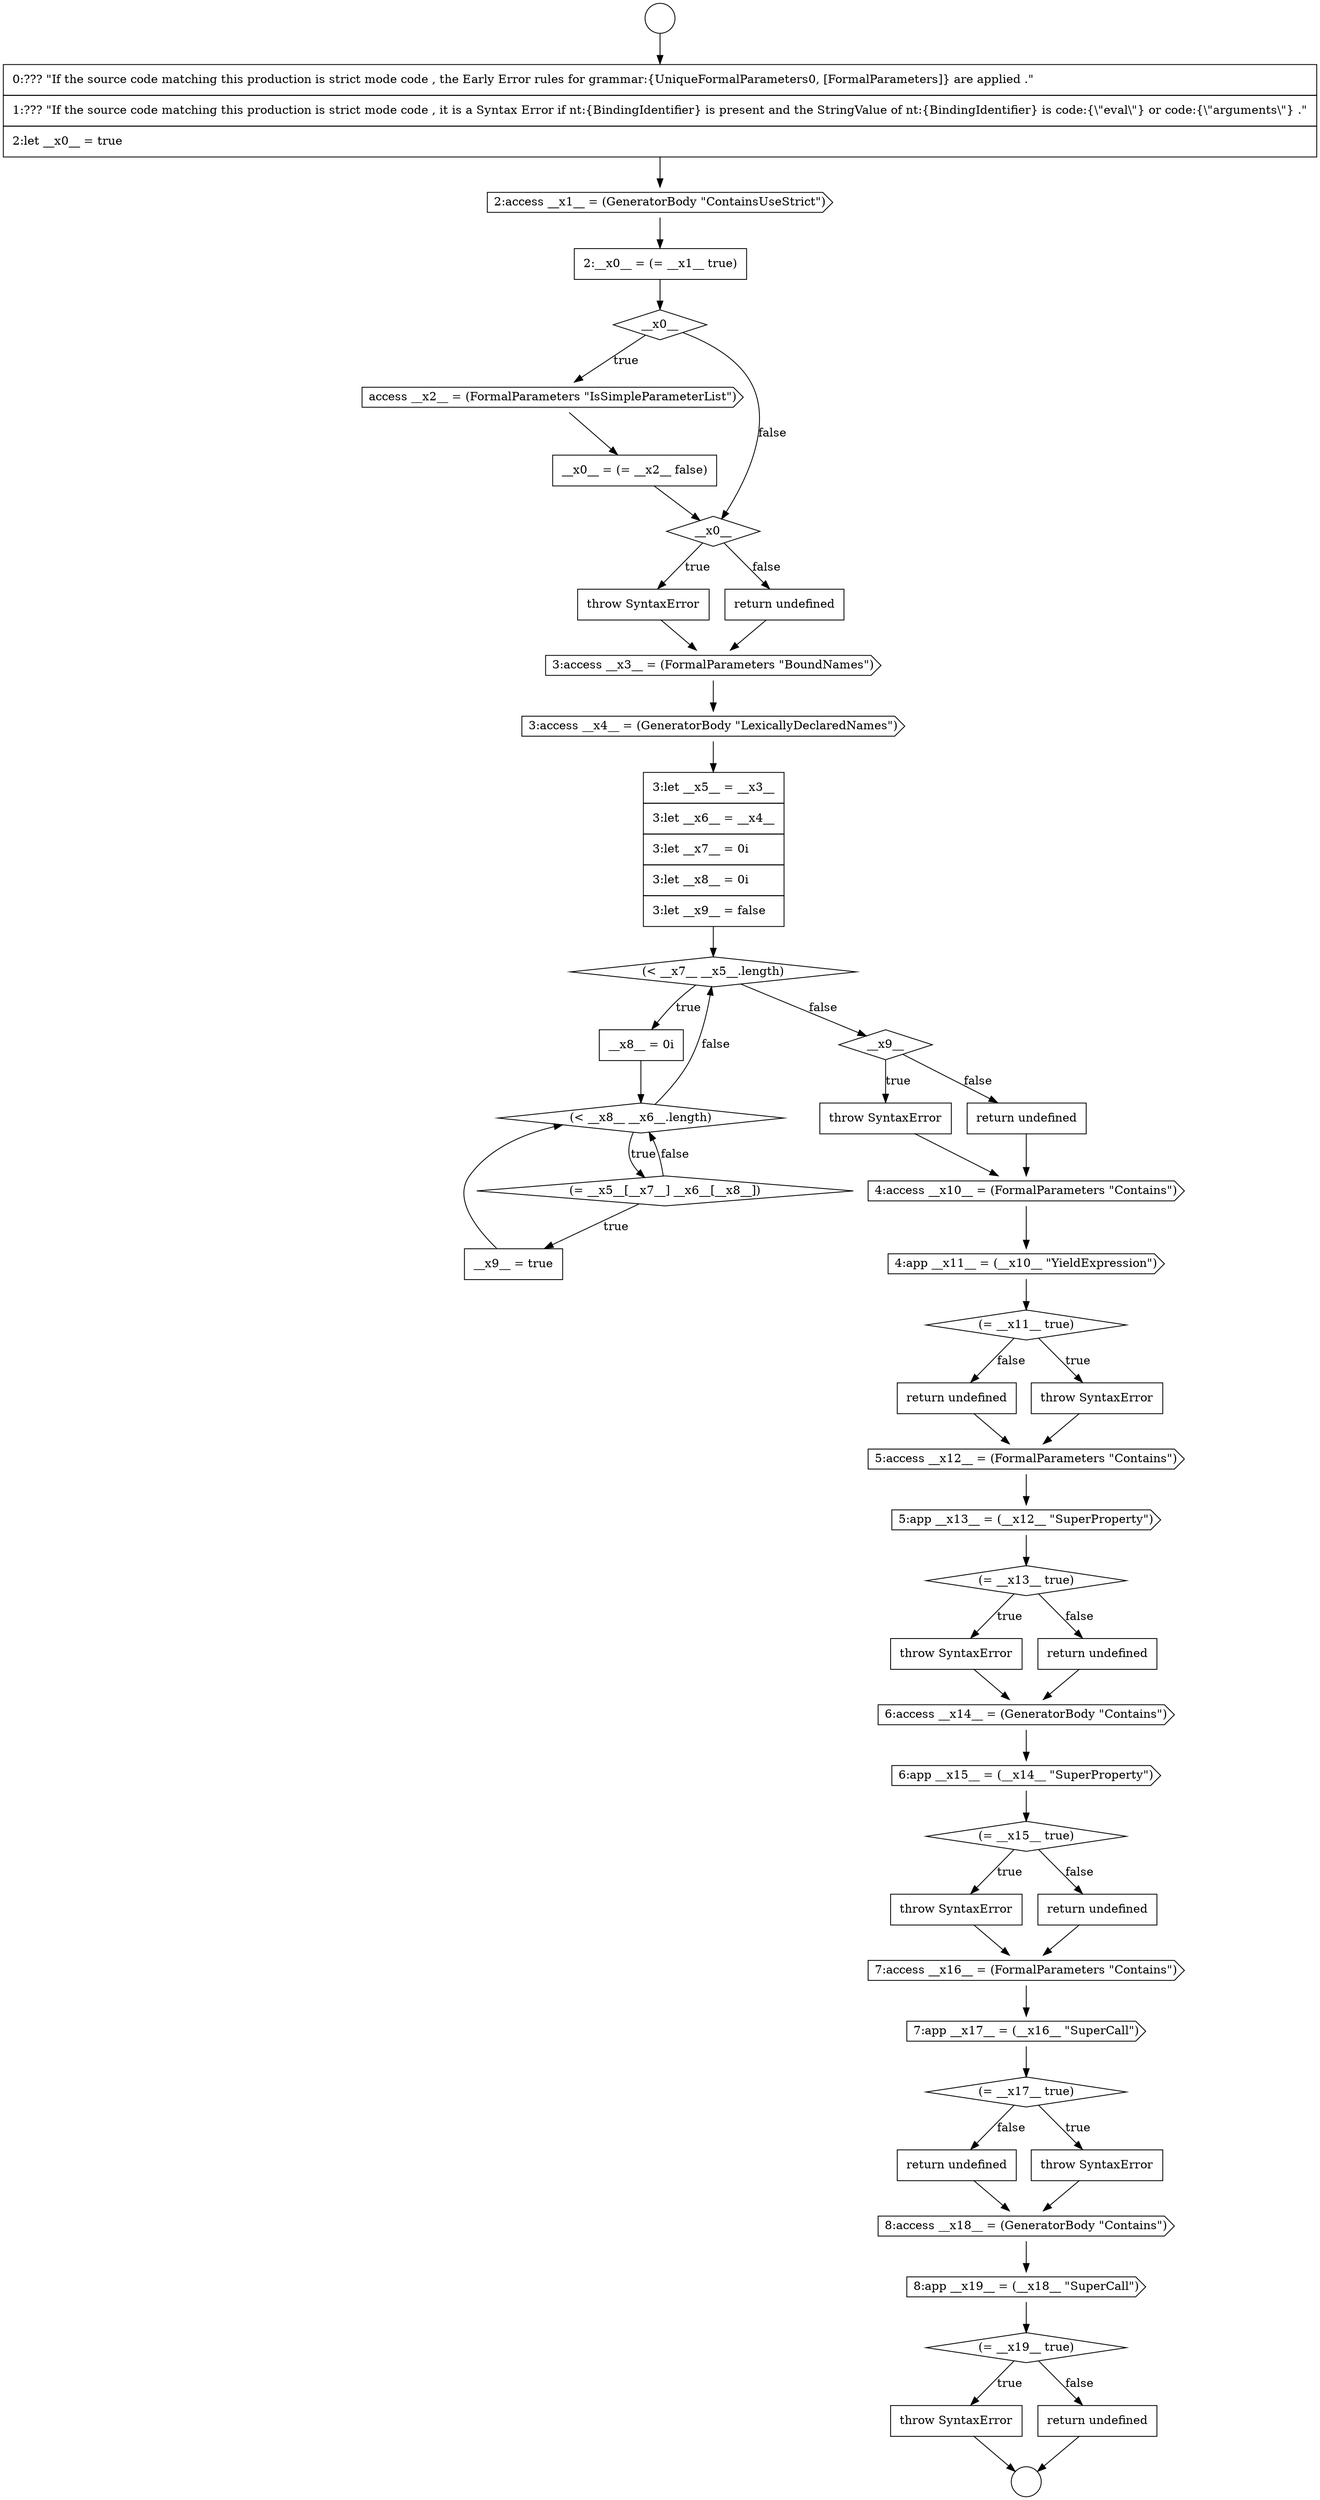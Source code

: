 digraph {
  node19323 [shape=cds, label=<<font color="black">2:access __x1__ = (GeneratorBody &quot;ContainsUseStrict&quot;)</font>> color="black" fillcolor="white" style=filled]
  node19355 [shape=none, margin=0, label=<<font color="black">
    <table border="0" cellborder="1" cellspacing="0" cellpadding="10">
      <tr><td align="left">throw SyntaxError</td></tr>
    </table>
  </font>> color="black" fillcolor="white" style=filled]
  node19361 [shape=none, margin=0, label=<<font color="black">
    <table border="0" cellborder="1" cellspacing="0" cellpadding="10">
      <tr><td align="left">return undefined</td></tr>
    </table>
  </font>> color="black" fillcolor="white" style=filled]
  node19341 [shape=none, margin=0, label=<<font color="black">
    <table border="0" cellborder="1" cellspacing="0" cellpadding="10">
      <tr><td align="left">return undefined</td></tr>
    </table>
  </font>> color="black" fillcolor="white" style=filled]
  node19358 [shape=cds, label=<<font color="black">7:app __x17__ = (__x16__ &quot;SuperCall&quot;)</font>> color="black" fillcolor="white" style=filled]
  node19337 [shape=diamond, label=<<font color="black">(= __x5__[__x7__] __x6__[__x8__])</font>> color="black" fillcolor="white" style=filled]
  node19365 [shape=none, margin=0, label=<<font color="black">
    <table border="0" cellborder="1" cellspacing="0" cellpadding="10">
      <tr><td align="left">throw SyntaxError</td></tr>
    </table>
  </font>> color="black" fillcolor="white" style=filled]
  node19335 [shape=none, margin=0, label=<<font color="black">
    <table border="0" cellborder="1" cellspacing="0" cellpadding="10">
      <tr><td align="left">__x8__ = 0i</td></tr>
    </table>
  </font>> color="black" fillcolor="white" style=filled]
  node19320 [shape=circle label=" " color="black" fillcolor="white" style=filled]
  node19363 [shape=cds, label=<<font color="black">8:app __x19__ = (__x18__ &quot;SuperCall&quot;)</font>> color="black" fillcolor="white" style=filled]
  node19346 [shape=none, margin=0, label=<<font color="black">
    <table border="0" cellborder="1" cellspacing="0" cellpadding="10">
      <tr><td align="left">return undefined</td></tr>
    </table>
  </font>> color="black" fillcolor="white" style=filled]
  node19356 [shape=none, margin=0, label=<<font color="black">
    <table border="0" cellborder="1" cellspacing="0" cellpadding="10">
      <tr><td align="left">return undefined</td></tr>
    </table>
  </font>> color="black" fillcolor="white" style=filled]
  node19339 [shape=diamond, label=<<font color="black">__x9__</font>> color="black" fillcolor="white" style=filled]
  node19360 [shape=none, margin=0, label=<<font color="black">
    <table border="0" cellborder="1" cellspacing="0" cellpadding="10">
      <tr><td align="left">throw SyntaxError</td></tr>
    </table>
  </font>> color="black" fillcolor="white" style=filled]
  node19343 [shape=cds, label=<<font color="black">4:app __x11__ = (__x10__ &quot;YieldExpression&quot;)</font>> color="black" fillcolor="white" style=filled]
  node19364 [shape=diamond, label=<<font color="black">(= __x19__ true)</font>> color="black" fillcolor="white" style=filled]
  node19326 [shape=cds, label=<<font color="black">access __x2__ = (FormalParameters &quot;IsSimpleParameterList&quot;)</font>> color="black" fillcolor="white" style=filled]
  node19347 [shape=cds, label=<<font color="black">5:access __x12__ = (FormalParameters &quot;Contains&quot;)</font>> color="black" fillcolor="white" style=filled]
  node19350 [shape=none, margin=0, label=<<font color="black">
    <table border="0" cellborder="1" cellspacing="0" cellpadding="10">
      <tr><td align="left">throw SyntaxError</td></tr>
    </table>
  </font>> color="black" fillcolor="white" style=filled]
  node19342 [shape=cds, label=<<font color="black">4:access __x10__ = (FormalParameters &quot;Contains&quot;)</font>> color="black" fillcolor="white" style=filled]
  node19327 [shape=none, margin=0, label=<<font color="black">
    <table border="0" cellborder="1" cellspacing="0" cellpadding="10">
      <tr><td align="left">__x0__ = (= __x2__ false)</td></tr>
    </table>
  </font>> color="black" fillcolor="white" style=filled]
  node19338 [shape=none, margin=0, label=<<font color="black">
    <table border="0" cellborder="1" cellspacing="0" cellpadding="10">
      <tr><td align="left">__x9__ = true</td></tr>
    </table>
  </font>> color="black" fillcolor="white" style=filled]
  node19359 [shape=diamond, label=<<font color="black">(= __x17__ true)</font>> color="black" fillcolor="white" style=filled]
  node19334 [shape=diamond, label=<<font color="black">(&lt; __x7__ __x5__.length)</font>> color="black" fillcolor="white" style=filled]
  node19329 [shape=none, margin=0, label=<<font color="black">
    <table border="0" cellborder="1" cellspacing="0" cellpadding="10">
      <tr><td align="left">throw SyntaxError</td></tr>
    </table>
  </font>> color="black" fillcolor="white" style=filled]
  node19351 [shape=none, margin=0, label=<<font color="black">
    <table border="0" cellborder="1" cellspacing="0" cellpadding="10">
      <tr><td align="left">return undefined</td></tr>
    </table>
  </font>> color="black" fillcolor="white" style=filled]
  node19322 [shape=none, margin=0, label=<<font color="black">
    <table border="0" cellborder="1" cellspacing="0" cellpadding="10">
      <tr><td align="left">0:??? &quot;If the source code matching this production is strict mode code , the Early Error rules for grammar:{UniqueFormalParameters0, [FormalParameters]} are applied .&quot;</td></tr>
      <tr><td align="left">1:??? &quot;If the source code matching this production is strict mode code , it is a Syntax Error if nt:{BindingIdentifier} is present and the StringValue of nt:{BindingIdentifier} is code:{\&quot;eval\&quot;} or code:{\&quot;arguments\&quot;} .&quot;</td></tr>
      <tr><td align="left">2:let __x0__ = true</td></tr>
    </table>
  </font>> color="black" fillcolor="white" style=filled]
  node19354 [shape=diamond, label=<<font color="black">(= __x15__ true)</font>> color="black" fillcolor="white" style=filled]
  node19366 [shape=none, margin=0, label=<<font color="black">
    <table border="0" cellborder="1" cellspacing="0" cellpadding="10">
      <tr><td align="left">return undefined</td></tr>
    </table>
  </font>> color="black" fillcolor="white" style=filled]
  node19332 [shape=cds, label=<<font color="black">3:access __x4__ = (GeneratorBody &quot;LexicallyDeclaredNames&quot;)</font>> color="black" fillcolor="white" style=filled]
  node19333 [shape=none, margin=0, label=<<font color="black">
    <table border="0" cellborder="1" cellspacing="0" cellpadding="10">
      <tr><td align="left">3:let __x5__ = __x3__</td></tr>
      <tr><td align="left">3:let __x6__ = __x4__</td></tr>
      <tr><td align="left">3:let __x7__ = 0i</td></tr>
      <tr><td align="left">3:let __x8__ = 0i</td></tr>
      <tr><td align="left">3:let __x9__ = false</td></tr>
    </table>
  </font>> color="black" fillcolor="white" style=filled]
  node19345 [shape=none, margin=0, label=<<font color="black">
    <table border="0" cellborder="1" cellspacing="0" cellpadding="10">
      <tr><td align="left">throw SyntaxError</td></tr>
    </table>
  </font>> color="black" fillcolor="white" style=filled]
  node19352 [shape=cds, label=<<font color="black">6:access __x14__ = (GeneratorBody &quot;Contains&quot;)</font>> color="black" fillcolor="white" style=filled]
  node19321 [shape=circle label=" " color="black" fillcolor="white" style=filled]
  node19357 [shape=cds, label=<<font color="black">7:access __x16__ = (FormalParameters &quot;Contains&quot;)</font>> color="black" fillcolor="white" style=filled]
  node19362 [shape=cds, label=<<font color="black">8:access __x18__ = (GeneratorBody &quot;Contains&quot;)</font>> color="black" fillcolor="white" style=filled]
  node19340 [shape=none, margin=0, label=<<font color="black">
    <table border="0" cellborder="1" cellspacing="0" cellpadding="10">
      <tr><td align="left">throw SyntaxError</td></tr>
    </table>
  </font>> color="black" fillcolor="white" style=filled]
  node19328 [shape=diamond, label=<<font color="black">__x0__</font>> color="black" fillcolor="white" style=filled]
  node19330 [shape=none, margin=0, label=<<font color="black">
    <table border="0" cellborder="1" cellspacing="0" cellpadding="10">
      <tr><td align="left">return undefined</td></tr>
    </table>
  </font>> color="black" fillcolor="white" style=filled]
  node19353 [shape=cds, label=<<font color="black">6:app __x15__ = (__x14__ &quot;SuperProperty&quot;)</font>> color="black" fillcolor="white" style=filled]
  node19344 [shape=diamond, label=<<font color="black">(= __x11__ true)</font>> color="black" fillcolor="white" style=filled]
  node19349 [shape=diamond, label=<<font color="black">(= __x13__ true)</font>> color="black" fillcolor="white" style=filled]
  node19325 [shape=diamond, label=<<font color="black">__x0__</font>> color="black" fillcolor="white" style=filled]
  node19348 [shape=cds, label=<<font color="black">5:app __x13__ = (__x12__ &quot;SuperProperty&quot;)</font>> color="black" fillcolor="white" style=filled]
  node19336 [shape=diamond, label=<<font color="black">(&lt; __x8__ __x6__.length)</font>> color="black" fillcolor="white" style=filled]
  node19324 [shape=none, margin=0, label=<<font color="black">
    <table border="0" cellborder="1" cellspacing="0" cellpadding="10">
      <tr><td align="left">2:__x0__ = (= __x1__ true)</td></tr>
    </table>
  </font>> color="black" fillcolor="white" style=filled]
  node19331 [shape=cds, label=<<font color="black">3:access __x3__ = (FormalParameters &quot;BoundNames&quot;)</font>> color="black" fillcolor="white" style=filled]
  node19361 -> node19362 [ color="black"]
  node19325 -> node19326 [label=<<font color="black">true</font>> color="black"]
  node19325 -> node19328 [label=<<font color="black">false</font>> color="black"]
  node19348 -> node19349 [ color="black"]
  node19351 -> node19352 [ color="black"]
  node19362 -> node19363 [ color="black"]
  node19328 -> node19329 [label=<<font color="black">true</font>> color="black"]
  node19328 -> node19330 [label=<<font color="black">false</font>> color="black"]
  node19333 -> node19334 [ color="black"]
  node19349 -> node19350 [label=<<font color="black">true</font>> color="black"]
  node19349 -> node19351 [label=<<font color="black">false</font>> color="black"]
  node19346 -> node19347 [ color="black"]
  node19355 -> node19357 [ color="black"]
  node19322 -> node19323 [ color="black"]
  node19336 -> node19337 [label=<<font color="black">true</font>> color="black"]
  node19336 -> node19334 [label=<<font color="black">false</font>> color="black"]
  node19347 -> node19348 [ color="black"]
  node19334 -> node19335 [label=<<font color="black">true</font>> color="black"]
  node19334 -> node19339 [label=<<font color="black">false</font>> color="black"]
  node19326 -> node19327 [ color="black"]
  node19358 -> node19359 [ color="black"]
  node19331 -> node19332 [ color="black"]
  node19357 -> node19358 [ color="black"]
  node19327 -> node19328 [ color="black"]
  node19366 -> node19321 [ color="black"]
  node19337 -> node19338 [label=<<font color="black">true</font>> color="black"]
  node19337 -> node19336 [label=<<font color="black">false</font>> color="black"]
  node19340 -> node19342 [ color="black"]
  node19332 -> node19333 [ color="black"]
  node19323 -> node19324 [ color="black"]
  node19344 -> node19345 [label=<<font color="black">true</font>> color="black"]
  node19344 -> node19346 [label=<<font color="black">false</font>> color="black"]
  node19324 -> node19325 [ color="black"]
  node19359 -> node19360 [label=<<font color="black">true</font>> color="black"]
  node19359 -> node19361 [label=<<font color="black">false</font>> color="black"]
  node19342 -> node19343 [ color="black"]
  node19339 -> node19340 [label=<<font color="black">true</font>> color="black"]
  node19339 -> node19341 [label=<<font color="black">false</font>> color="black"]
  node19356 -> node19357 [ color="black"]
  node19363 -> node19364 [ color="black"]
  node19353 -> node19354 [ color="black"]
  node19335 -> node19336 [ color="black"]
  node19338 -> node19336 [ color="black"]
  node19341 -> node19342 [ color="black"]
  node19350 -> node19352 [ color="black"]
  node19352 -> node19353 [ color="black"]
  node19320 -> node19322 [ color="black"]
  node19364 -> node19365 [label=<<font color="black">true</font>> color="black"]
  node19364 -> node19366 [label=<<font color="black">false</font>> color="black"]
  node19354 -> node19355 [label=<<font color="black">true</font>> color="black"]
  node19354 -> node19356 [label=<<font color="black">false</font>> color="black"]
  node19365 -> node19321 [ color="black"]
  node19360 -> node19362 [ color="black"]
  node19330 -> node19331 [ color="black"]
  node19343 -> node19344 [ color="black"]
  node19329 -> node19331 [ color="black"]
  node19345 -> node19347 [ color="black"]
}
